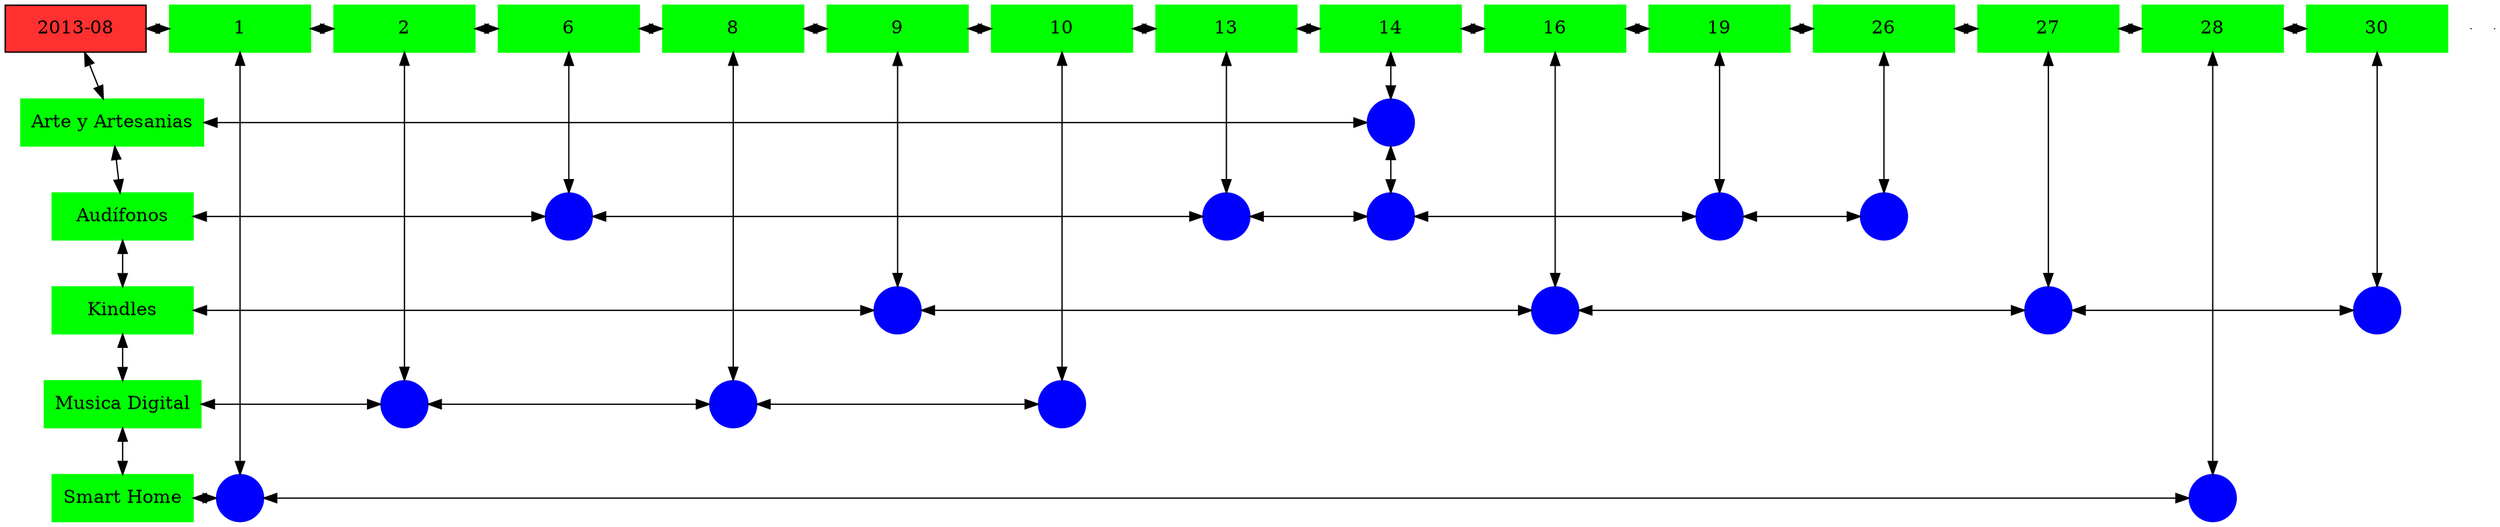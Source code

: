 digraph G{
node[shape="box"];
nodeMt[ label = "2013-08", width = 1.5, style = filled, fillcolor = firebrick1, group = 1 ];
e0[ shape = point, width = 0 ];
e1[ shape = point, width = 0 ];
node0xc00206d810[label="1",color=green,style =filled,width = 1.5 group=1];
nodeMt->node0xc00206d810[dir="both"];
{rank=same;nodeMt;node0xc00206d810;}
node0xc002222370[label="2",color=green,style =filled,width = 1.5 group=2];
node0xc00206d810->node0xc002222370[dir="both"];
{rank=same;node0xc00206d810;node0xc002222370;}
node0xc001fc2050[label="6",color=green,style =filled,width = 1.5 group=6];
node0xc002222370->node0xc001fc2050[dir="both"];
{rank=same;node0xc002222370;node0xc001fc2050;}
node0xc001f79270[label="8",color=green,style =filled,width = 1.5 group=8];
node0xc001fc2050->node0xc001f79270[dir="both"];
{rank=same;node0xc001fc2050;node0xc001f79270;}
node0xc00207ff90[label="9",color=green,style =filled,width = 1.5 group=9];
node0xc001f79270->node0xc00207ff90[dir="both"];
{rank=same;node0xc001f79270;node0xc00207ff90;}
node0xc001f2dc70[label="10",color=green,style =filled,width = 1.5 group=10];
node0xc00207ff90->node0xc001f2dc70[dir="both"];
{rank=same;node0xc00207ff90;node0xc001f2dc70;}
node0xc00224cd20[label="13",color=green,style =filled,width = 1.5 group=13];
node0xc001f2dc70->node0xc00224cd20[dir="both"];
{rank=same;node0xc001f2dc70;node0xc00224cd20;}
node0xc00202ecd0[label="14",color=green,style =filled,width = 1.5 group=14];
node0xc00224cd20->node0xc00202ecd0[dir="both"];
{rank=same;node0xc00224cd20;node0xc00202ecd0;}
node0xc00200e550[label="16",color=green,style =filled,width = 1.5 group=16];
node0xc00202ecd0->node0xc00200e550[dir="both"];
{rank=same;node0xc00202ecd0;node0xc00200e550;}
node0xc001fc2910[label="19",color=green,style =filled,width = 1.5 group=19];
node0xc00200e550->node0xc001fc2910[dir="both"];
{rank=same;node0xc00200e550;node0xc001fc2910;}
node0xc0021a29b0[label="26",color=green,style =filled,width = 1.5 group=26];
node0xc001fc2910->node0xc0021a29b0[dir="both"];
{rank=same;node0xc001fc2910;node0xc0021a29b0;}
node0xc001fceaa0[label="27",color=green,style =filled,width = 1.5 group=27];
node0xc0021a29b0->node0xc001fceaa0[dir="both"];
{rank=same;node0xc0021a29b0;node0xc001fceaa0;}
node0xc0020e0780[label="28",color=green,style =filled,width = 1.5 group=28];
node0xc001fceaa0->node0xc0020e0780[dir="both"];
{rank=same;node0xc001fceaa0;node0xc0020e0780;}
node0xc002102d20[label="30",color=green,style =filled,width = 1.5 group=30];
node0xc0020e0780->node0xc002102d20[dir="both"];
{rank=same;node0xc0020e0780;node0xc002102d20;}
node0xc00202ec80[label="Arte y Artesanias",color=green,style =filled width = 1.5 group=1];
node0xc002038000[label="",color=blue,style =filled, width = 0.5 group=14 shape=circle];
node0xc00202ec80->node0xc002038000[dir="both"];
{rank=same;node0xc00202ec80;node0xc002038000;}
node0xc001fc2000[label="Audífonos",color=green,style =filled width = 1.5 group=1];
node0xc001fb5400[label="",color=blue,style =filled, width = 0.5 group=6 shape=circle];
node0xc001fc2000->node0xc001fb5400[dir="both"];
{rank=same;node0xc001fc2000;node0xc001fb5400;}
node0xc002247500[label="",color=blue,style =filled, width = 0.5 group=13 shape=circle];
node0xc001fb5400->node0xc002247500[dir="both"];
{rank=same;node0xc002247500;node0xc001fb5400;}
node0xc002156500[label="",color=blue,style =filled, width = 0.5 group=14 shape=circle];
node0xc002247500->node0xc002156500[dir="both"];
{rank=same;node0xc002156500;node0xc002247500;}
node0xc001fb5a80[label="",color=blue,style =filled, width = 0.5 group=19 shape=circle];
node0xc002156500->node0xc001fb5a80[dir="both"];
{rank=same;node0xc001fb5a80;node0xc002156500;}
node0xc002199a80[label="",color=blue,style =filled, width = 0.5 group=26 shape=circle];
node0xc001fb5a80->node0xc002199a80[dir="both"];
{rank=same;node0xc002199a80;node0xc001fb5a80;}
node0xc001fcea50[label="Kindles",color=green,style =filled width = 1.5 group=1];
node0xc00207be80[label="",color=blue,style =filled, width = 0.5 group=9 shape=circle];
node0xc001fcea50->node0xc00207be80[dir="both"];
{rank=same;node0xc001fcea50;node0xc00207be80;}
node0xc00200ca80[label="",color=blue,style =filled, width = 0.5 group=16 shape=circle];
node0xc00207be80->node0xc00200ca80[dir="both"];
{rank=same;node0xc00200ca80;node0xc00207be80;}
node0xc001fc7200[label="",color=blue,style =filled, width = 0.5 group=27 shape=circle];
node0xc00200ca80->node0xc001fc7200[dir="both"];
{rank=same;node0xc001fc7200;node0xc00200ca80;}
node0xc0020ff280[label="",color=blue,style =filled, width = 0.5 group=30 shape=circle];
node0xc001fc7200->node0xc0020ff280[dir="both"];
{rank=same;node0xc0020ff280;node0xc001fc7200;}
node0xc001f2dc20[label="Musica Digital",color=green,style =filled width = 1.5 group=1];
node0xc002219580[label="",color=blue,style =filled, width = 0.5 group=2 shape=circle];
node0xc001f2dc20->node0xc002219580[dir="both"];
{rank=same;node0xc001f2dc20;node0xc002219580;}
node0xc001f71600[label="",color=blue,style =filled, width = 0.5 group=8 shape=circle];
node0xc002219580->node0xc001f71600[dir="both"];
{rank=same;node0xc001f71600;node0xc002219580;}
node0xc001f29780[label="",color=blue,style =filled, width = 0.5 group=10 shape=circle];
node0xc001f71600->node0xc001f29780[dir="both"];
{rank=same;node0xc001f29780;node0xc001f71600;}
node0xc00206d7c0[label="Smart Home",color=green,style =filled width = 1.5 group=1];
node0xc00207a180[label="",color=blue,style =filled, width = 0.5 group=1 shape=circle];
node0xc00206d7c0->node0xc00207a180[dir="both"];
{rank=same;node0xc00206d7c0;node0xc00207a180;}
node0xc0020d9d00[label="",color=blue,style =filled, width = 0.5 group=28 shape=circle];
node0xc00207a180->node0xc0020d9d00[dir="both"];
{rank=same;node0xc0020d9d00;node0xc00207a180;}
node0xc00206d810->node0xc00207a180[dir="both"];
node0xc002222370->node0xc002219580[dir="both"];
node0xc001fc2050->node0xc001fb5400[dir="both"];
node0xc001f79270->node0xc001f71600[dir="both"];
node0xc00207ff90->node0xc00207be80[dir="both"];
node0xc001f2dc70->node0xc001f29780[dir="both"];
node0xc00224cd20->node0xc002247500[dir="both"];
node0xc00202ecd0->node0xc002038000[dir="both"];
node0xc002038000->node0xc002156500[dir="both"];
node0xc00200e550->node0xc00200ca80[dir="both"];
node0xc001fc2910->node0xc001fb5a80[dir="both"];
node0xc0021a29b0->node0xc002199a80[dir="both"];
node0xc001fceaa0->node0xc001fc7200[dir="both"];
node0xc0020e0780->node0xc0020d9d00[dir="both"];
node0xc002102d20->node0xc0020ff280[dir="both"];
nodeMt->node0xc00202ec80[dir="both"];
node0xc00202ec80->node0xc001fc2000[dir="both"];
node0xc001fc2000->node0xc001fcea50[dir="both"];
node0xc001fcea50->node0xc001f2dc20[dir="both"];
node0xc001f2dc20->node0xc00206d7c0[dir="both"];
}
